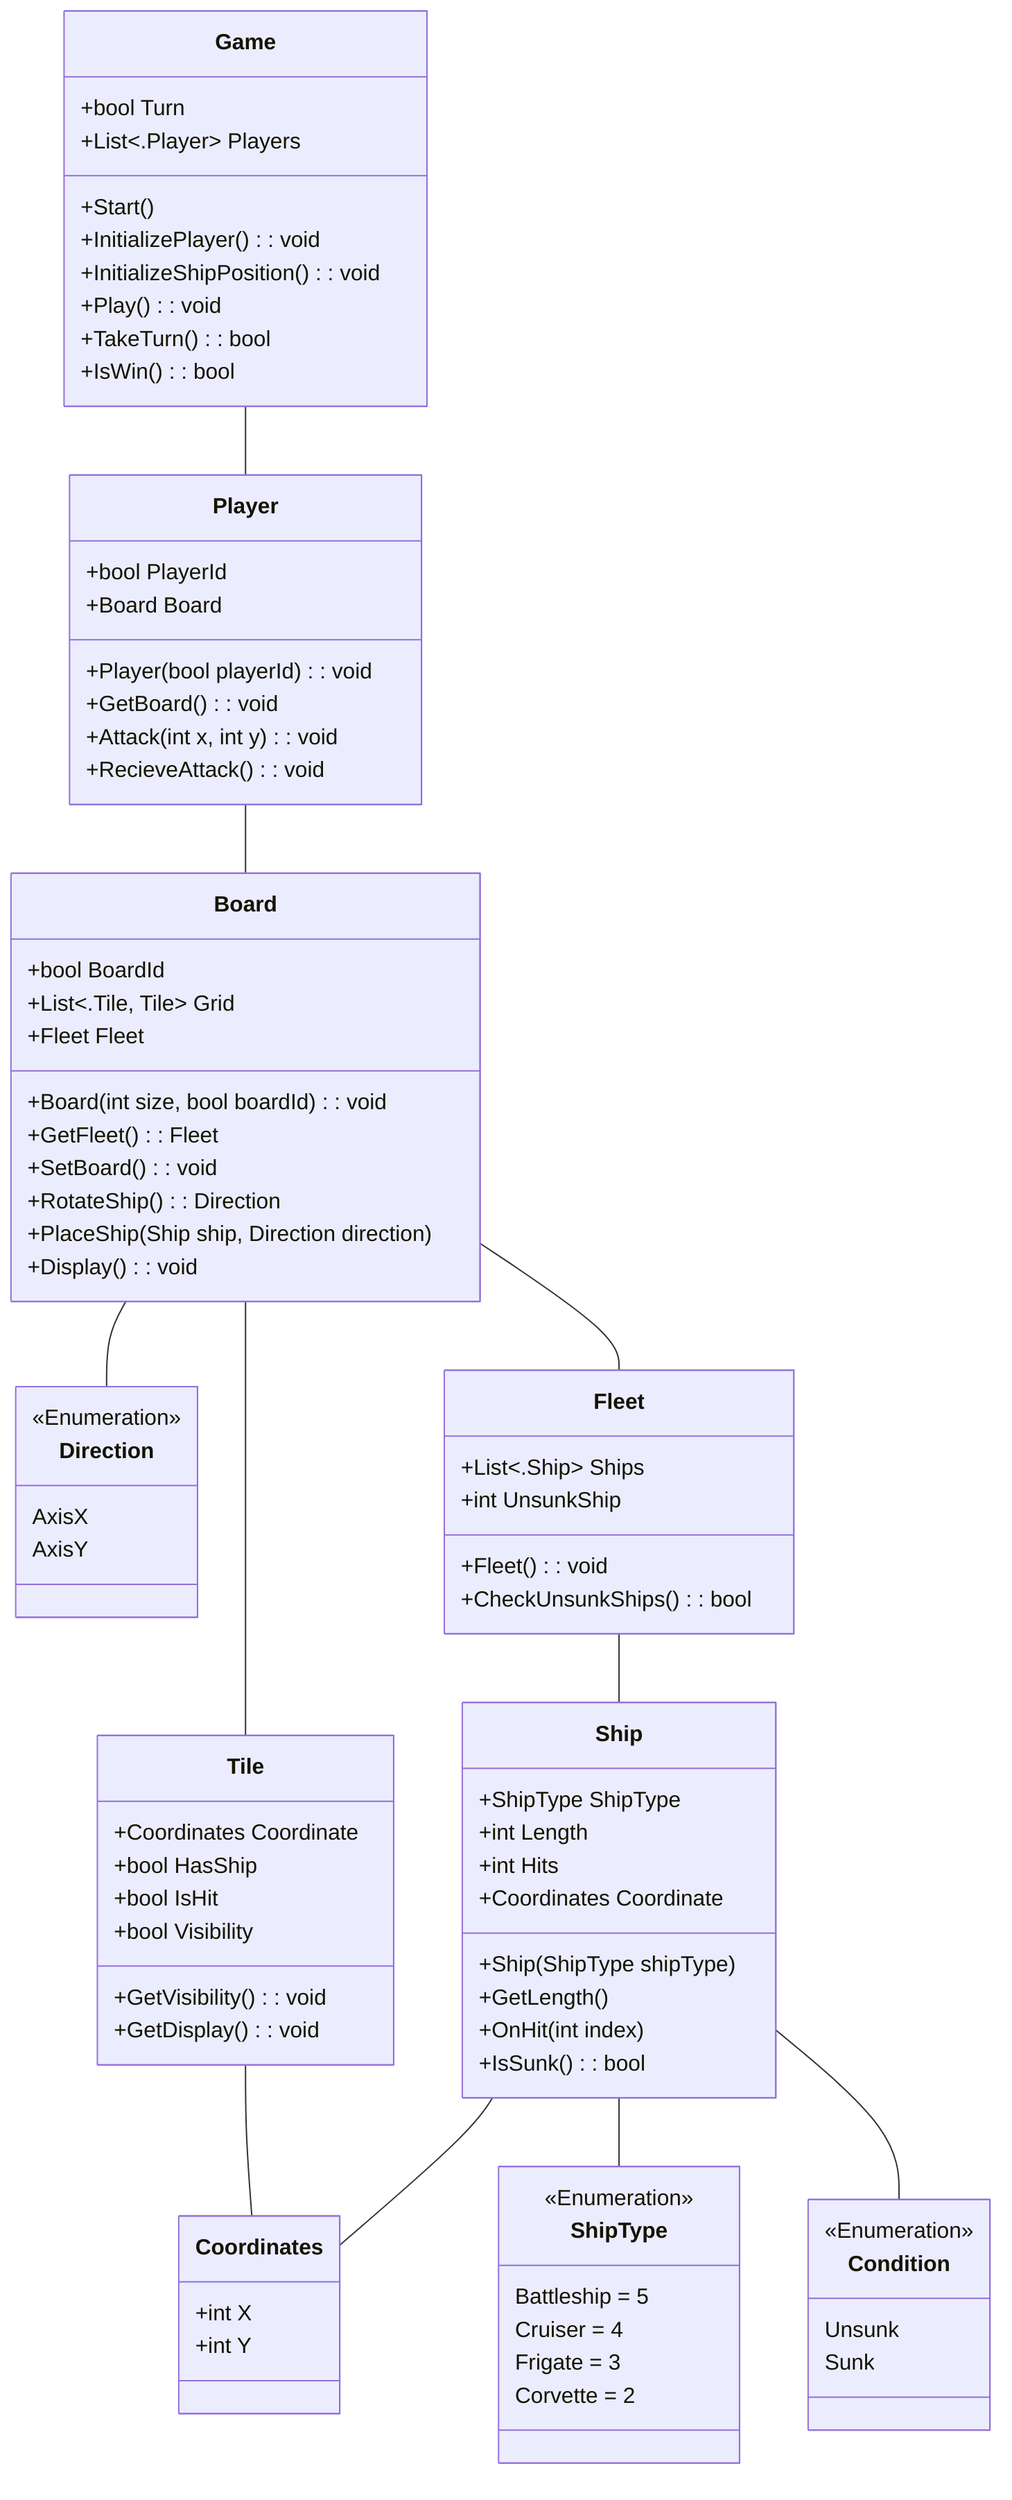 classDiagram

class Game {
    +bool Turn
    +List<.Player> Players
    +Start()
    +InitializePlayer() : void
    +InitializeShipPosition() : void
    +Play() : void
    +TakeTurn() : bool
    +IsWin() : bool
}
Game -- Player

class Player {
    +bool PlayerId
    +Board Board
    +Player(bool playerId) : void
    +GetBoard() : void
    +Attack(int x, int y) : void
    +RecieveAttack() : void
}
Player -- Board

class Board {
    +bool BoardId
    +List<.Tile, Tile> Grid
    +Fleet Fleet
    +Board(int size, bool boardId) : void
    +GetFleet() : Fleet
    +SetBoard() : void
    +RotateShip() : Direction
    +PlaceShip(Ship ship, Direction direction)
    +Display() : void
}
Board -- Direction
Board -- Tile
Board -- Fleet


class Tile {
    +Coordinates Coordinate
    +bool HasShip
    +bool IsHit
    +bool Visibility
    +GetVisibility() : void
    +GetDisplay() : void
}

class Direction {
    <<Enumeration>>
    AxisX
    AxisY
}

class Fleet {
    +List<.Ship> Ships
    +Fleet() : void
    +int UnsunkShip
    +CheckUnsunkShips() : bool
}
Fleet -- Ship

class Ship {
    +ShipType ShipType
    +int Length
    +int Hits
    +Coordinates Coordinate
    +Ship(ShipType shipType)
    +GetLength()
    +OnHit(int index)
    +IsSunk() : bool
}
Ship -- ShipType
Ship -- Condition

class ShipType {
    <<Enumeration>>
    Battleship = 5
    Cruiser = 4
    Frigate = 3
    Corvette = 2
}

class Condition {
    <<Enumeration>>
    Unsunk
    Sunk
}

Tile -- Coordinates
Ship -- Coordinates
class Coordinates {
    +int X
    +int Y
}
